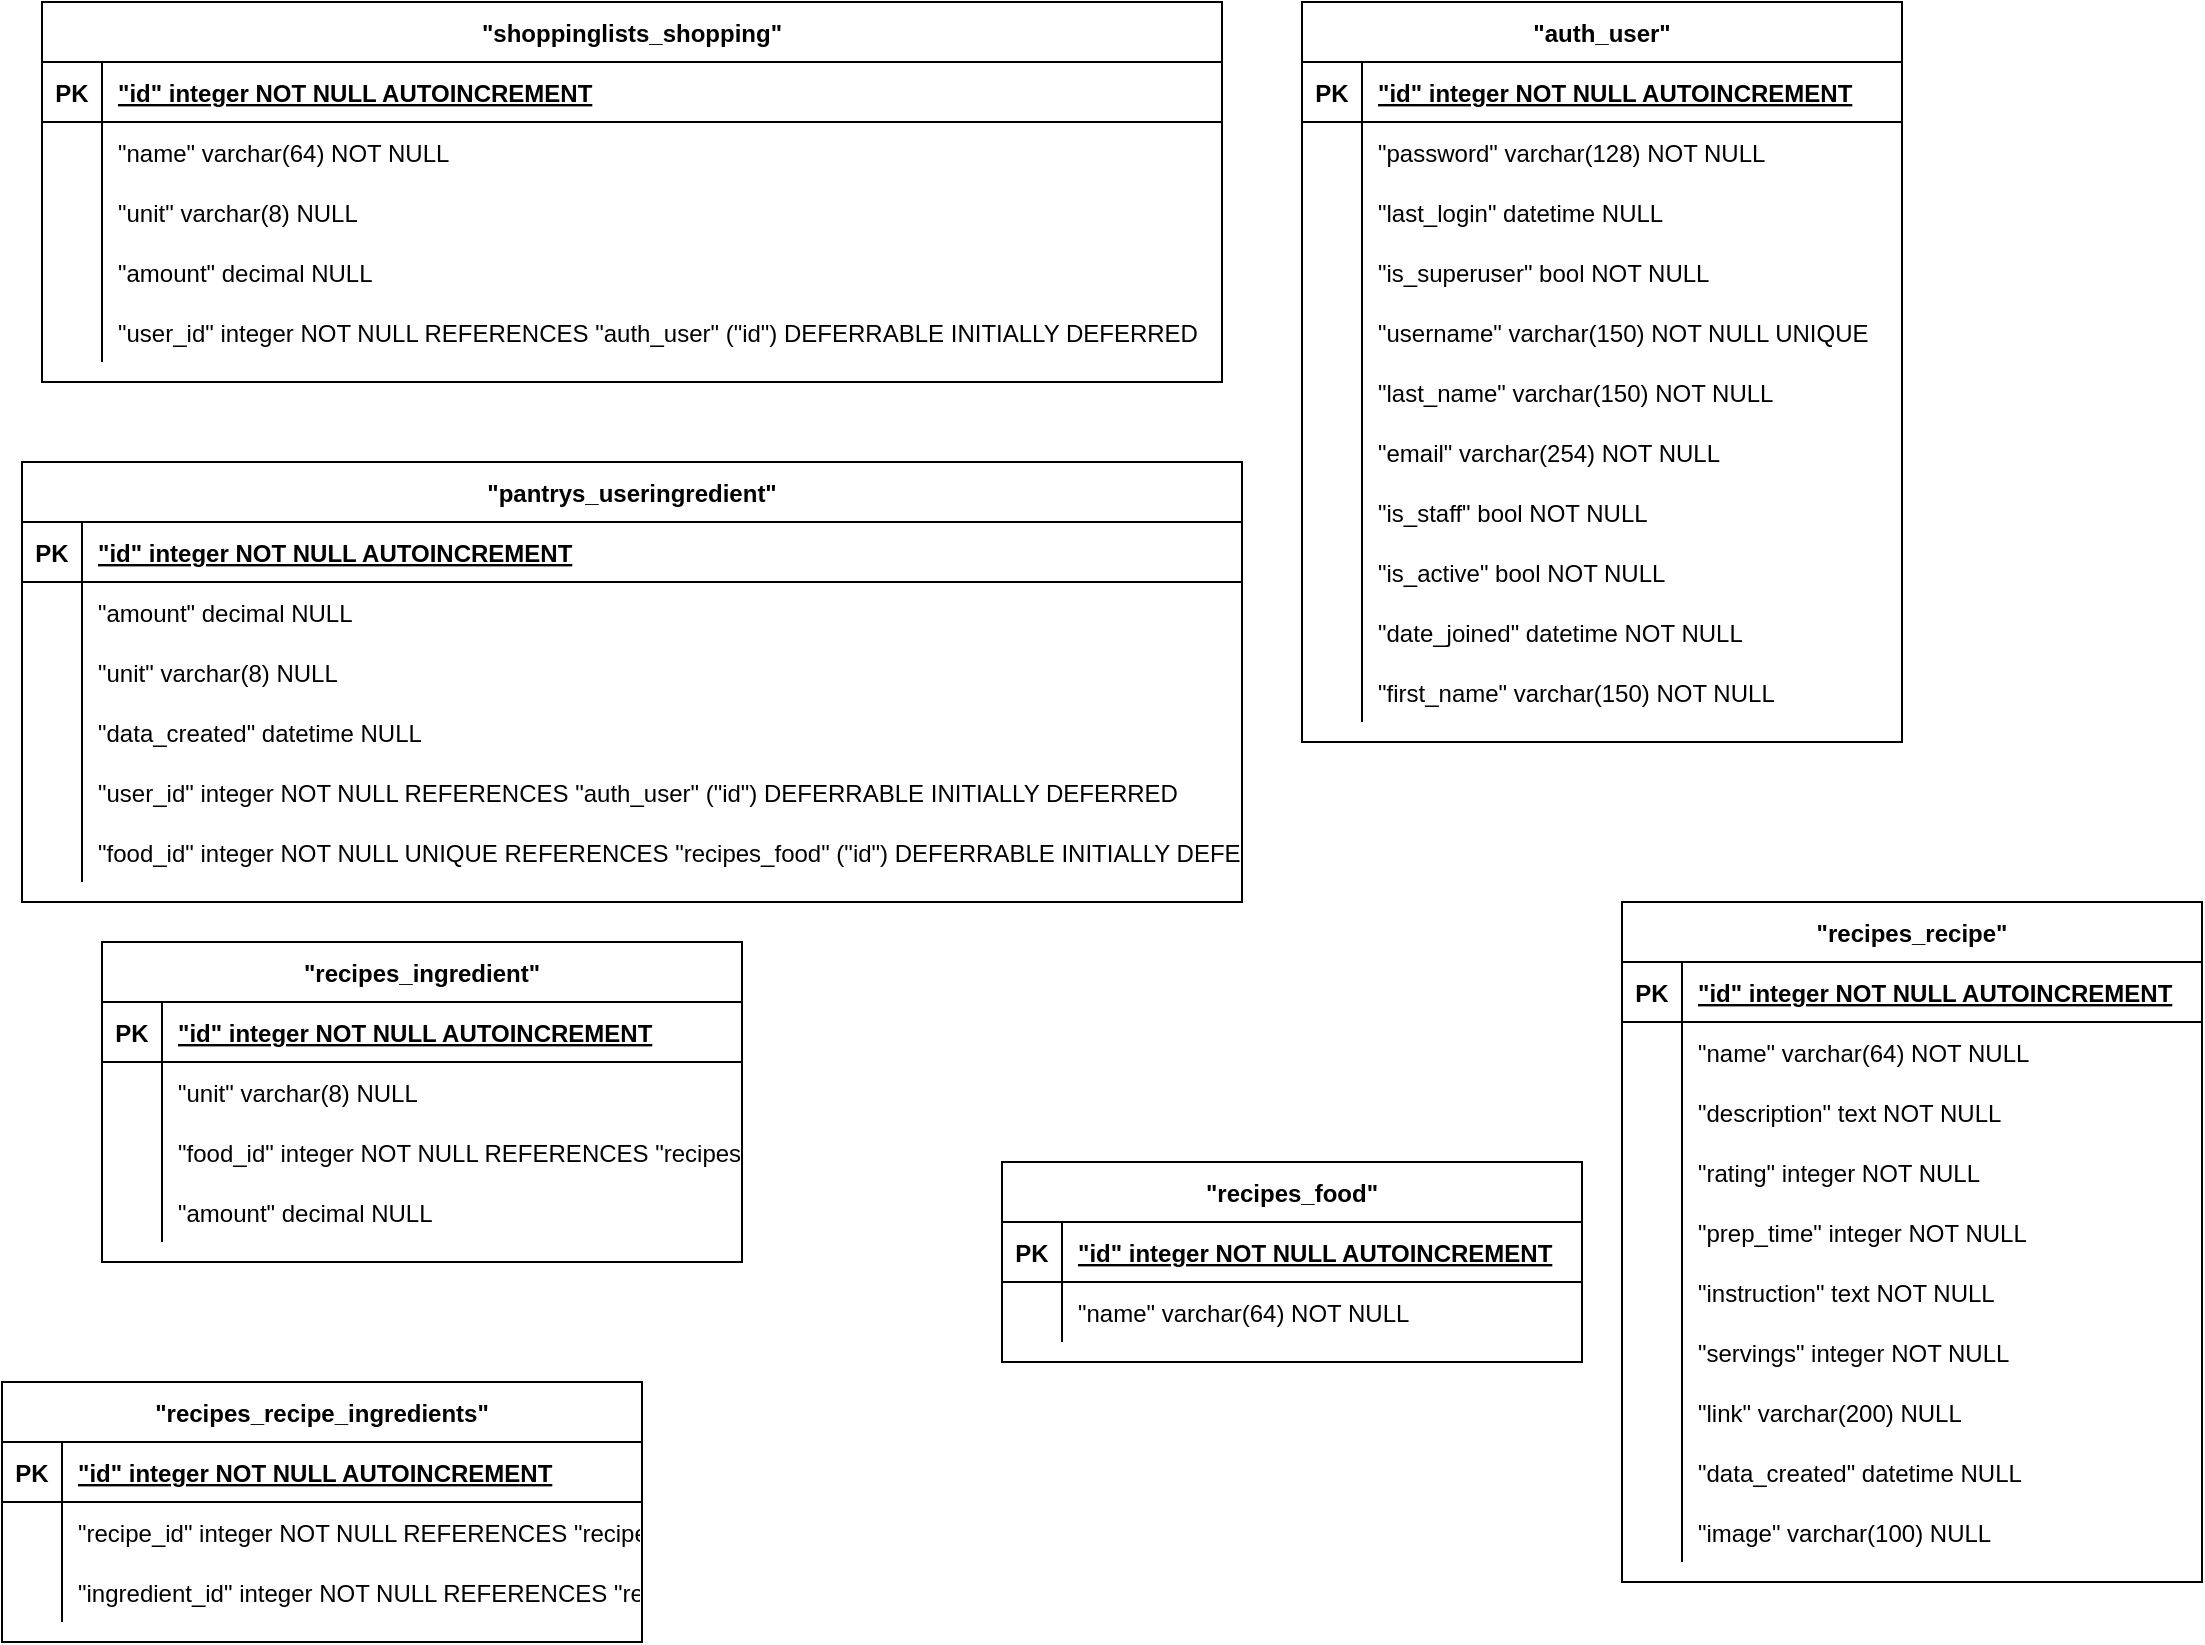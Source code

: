 <mxfile version="14.6.13" type="device"><diagram id="CXqIsg4VivbFLEpMTiRZ" name="Page-1"><mxGraphModel dx="2200" dy="816" grid="1" gridSize="10" guides="1" tooltips="1" connect="1" arrows="1" fold="1" page="1" pageScale="1" pageWidth="850" pageHeight="1100" math="0" shadow="0"><root><mxCell id="0"/><mxCell id="1" parent="0"/><mxCell id="-1Zex4B7xS6jyGCYoftx-2" value="&quot;shoppinglists_shopping&quot;" style="shape=table;startSize=30;container=1;collapsible=1;childLayout=tableLayout;fixedRows=1;rowLines=0;fontStyle=1;align=center;resizeLast=1;" vertex="1" parent="1"><mxGeometry x="-190" width="590" height="190" as="geometry"/></mxCell><mxCell id="-1Zex4B7xS6jyGCYoftx-3" value="" style="shape=partialRectangle;collapsible=0;dropTarget=0;pointerEvents=0;fillColor=none;points=[[0,0.5],[1,0.5]];portConstraint=eastwest;top=0;left=0;right=0;bottom=1;" vertex="1" parent="-1Zex4B7xS6jyGCYoftx-2"><mxGeometry y="30" width="590" height="30" as="geometry"/></mxCell><mxCell id="-1Zex4B7xS6jyGCYoftx-4" value="PK" style="shape=partialRectangle;overflow=hidden;connectable=0;fillColor=none;top=0;left=0;bottom=0;right=0;fontStyle=1;" vertex="1" parent="-1Zex4B7xS6jyGCYoftx-3"><mxGeometry width="30" height="30" as="geometry"/></mxCell><mxCell id="-1Zex4B7xS6jyGCYoftx-5" value="&quot;id&quot; integer NOT NULL  AUTOINCREMENT" style="shape=partialRectangle;overflow=hidden;connectable=0;fillColor=none;top=0;left=0;bottom=0;right=0;align=left;spacingLeft=6;fontStyle=5;" vertex="1" parent="-1Zex4B7xS6jyGCYoftx-3"><mxGeometry x="30" width="560" height="30" as="geometry"/></mxCell><mxCell id="-1Zex4B7xS6jyGCYoftx-6" value="" style="shape=partialRectangle;collapsible=0;dropTarget=0;pointerEvents=0;fillColor=none;points=[[0,0.5],[1,0.5]];portConstraint=eastwest;top=0;left=0;right=0;bottom=0;" vertex="1" parent="-1Zex4B7xS6jyGCYoftx-2"><mxGeometry y="60" width="590" height="30" as="geometry"/></mxCell><mxCell id="-1Zex4B7xS6jyGCYoftx-7" value="" style="shape=partialRectangle;overflow=hidden;connectable=0;fillColor=none;top=0;left=0;bottom=0;right=0;" vertex="1" parent="-1Zex4B7xS6jyGCYoftx-6"><mxGeometry width="30" height="30" as="geometry"/></mxCell><mxCell id="-1Zex4B7xS6jyGCYoftx-8" value="&quot;name&quot; varchar(64) NOT NULL" style="shape=partialRectangle;overflow=hidden;connectable=0;fillColor=none;top=0;left=0;bottom=0;right=0;align=left;spacingLeft=6;" vertex="1" parent="-1Zex4B7xS6jyGCYoftx-6"><mxGeometry x="30" width="560" height="30" as="geometry"/></mxCell><mxCell id="-1Zex4B7xS6jyGCYoftx-9" value="" style="shape=partialRectangle;collapsible=0;dropTarget=0;pointerEvents=0;fillColor=none;points=[[0,0.5],[1,0.5]];portConstraint=eastwest;top=0;left=0;right=0;bottom=0;" vertex="1" parent="-1Zex4B7xS6jyGCYoftx-2"><mxGeometry y="90" width="590" height="30" as="geometry"/></mxCell><mxCell id="-1Zex4B7xS6jyGCYoftx-10" value="" style="shape=partialRectangle;overflow=hidden;connectable=0;fillColor=none;top=0;left=0;bottom=0;right=0;" vertex="1" parent="-1Zex4B7xS6jyGCYoftx-9"><mxGeometry width="30" height="30" as="geometry"/></mxCell><mxCell id="-1Zex4B7xS6jyGCYoftx-11" value="&quot;unit&quot; varchar(8) NULL" style="shape=partialRectangle;overflow=hidden;connectable=0;fillColor=none;top=0;left=0;bottom=0;right=0;align=left;spacingLeft=6;" vertex="1" parent="-1Zex4B7xS6jyGCYoftx-9"><mxGeometry x="30" width="560" height="30" as="geometry"/></mxCell><mxCell id="-1Zex4B7xS6jyGCYoftx-12" value="" style="shape=partialRectangle;collapsible=0;dropTarget=0;pointerEvents=0;fillColor=none;points=[[0,0.5],[1,0.5]];portConstraint=eastwest;top=0;left=0;right=0;bottom=0;" vertex="1" parent="-1Zex4B7xS6jyGCYoftx-2"><mxGeometry y="120" width="590" height="30" as="geometry"/></mxCell><mxCell id="-1Zex4B7xS6jyGCYoftx-13" value="" style="shape=partialRectangle;overflow=hidden;connectable=0;fillColor=none;top=0;left=0;bottom=0;right=0;" vertex="1" parent="-1Zex4B7xS6jyGCYoftx-12"><mxGeometry width="30" height="30" as="geometry"/></mxCell><mxCell id="-1Zex4B7xS6jyGCYoftx-14" value="&quot;amount&quot; decimal NULL" style="shape=partialRectangle;overflow=hidden;connectable=0;fillColor=none;top=0;left=0;bottom=0;right=0;align=left;spacingLeft=6;" vertex="1" parent="-1Zex4B7xS6jyGCYoftx-12"><mxGeometry x="30" width="560" height="30" as="geometry"/></mxCell><mxCell id="-1Zex4B7xS6jyGCYoftx-15" value="" style="shape=partialRectangle;collapsible=0;dropTarget=0;pointerEvents=0;fillColor=none;points=[[0,0.5],[1,0.5]];portConstraint=eastwest;top=0;left=0;right=0;bottom=0;" vertex="1" parent="-1Zex4B7xS6jyGCYoftx-2"><mxGeometry y="150" width="590" height="30" as="geometry"/></mxCell><mxCell id="-1Zex4B7xS6jyGCYoftx-16" value="" style="shape=partialRectangle;overflow=hidden;connectable=0;fillColor=none;top=0;left=0;bottom=0;right=0;" vertex="1" parent="-1Zex4B7xS6jyGCYoftx-15"><mxGeometry width="30" height="30" as="geometry"/></mxCell><mxCell id="-1Zex4B7xS6jyGCYoftx-17" value="&quot;user_id&quot; integer NOT NULL REFERENCES &quot;auth_user&quot; (&quot;id&quot;) DEFERRABLE INITIALLY DEFERRED" style="shape=partialRectangle;overflow=hidden;connectable=0;fillColor=none;top=0;left=0;bottom=0;right=0;align=left;spacingLeft=6;" vertex="1" parent="-1Zex4B7xS6jyGCYoftx-15"><mxGeometry x="30" width="560" height="30" as="geometry"/></mxCell><mxCell id="-1Zex4B7xS6jyGCYoftx-18" value="&quot;auth_user&quot;" style="shape=table;startSize=30;container=1;collapsible=1;childLayout=tableLayout;fixedRows=1;rowLines=0;fontStyle=1;align=center;resizeLast=1;" vertex="1" parent="1"><mxGeometry x="440" width="300" height="370" as="geometry"/></mxCell><mxCell id="-1Zex4B7xS6jyGCYoftx-19" value="" style="shape=partialRectangle;collapsible=0;dropTarget=0;pointerEvents=0;fillColor=none;points=[[0,0.5],[1,0.5]];portConstraint=eastwest;top=0;left=0;right=0;bottom=1;" vertex="1" parent="-1Zex4B7xS6jyGCYoftx-18"><mxGeometry y="30" width="300" height="30" as="geometry"/></mxCell><mxCell id="-1Zex4B7xS6jyGCYoftx-20" value="PK" style="shape=partialRectangle;overflow=hidden;connectable=0;fillColor=none;top=0;left=0;bottom=0;right=0;fontStyle=1;" vertex="1" parent="-1Zex4B7xS6jyGCYoftx-19"><mxGeometry width="30" height="30" as="geometry"/></mxCell><mxCell id="-1Zex4B7xS6jyGCYoftx-21" value="&quot;id&quot; integer NOT NULL  AUTOINCREMENT" style="shape=partialRectangle;overflow=hidden;connectable=0;fillColor=none;top=0;left=0;bottom=0;right=0;align=left;spacingLeft=6;fontStyle=5;" vertex="1" parent="-1Zex4B7xS6jyGCYoftx-19"><mxGeometry x="30" width="270" height="30" as="geometry"/></mxCell><mxCell id="-1Zex4B7xS6jyGCYoftx-22" value="" style="shape=partialRectangle;collapsible=0;dropTarget=0;pointerEvents=0;fillColor=none;points=[[0,0.5],[1,0.5]];portConstraint=eastwest;top=0;left=0;right=0;bottom=0;" vertex="1" parent="-1Zex4B7xS6jyGCYoftx-18"><mxGeometry y="60" width="300" height="30" as="geometry"/></mxCell><mxCell id="-1Zex4B7xS6jyGCYoftx-23" value="" style="shape=partialRectangle;overflow=hidden;connectable=0;fillColor=none;top=0;left=0;bottom=0;right=0;" vertex="1" parent="-1Zex4B7xS6jyGCYoftx-22"><mxGeometry width="30" height="30" as="geometry"/></mxCell><mxCell id="-1Zex4B7xS6jyGCYoftx-24" value="&quot;password&quot; varchar(128) NOT NULL" style="shape=partialRectangle;overflow=hidden;connectable=0;fillColor=none;top=0;left=0;bottom=0;right=0;align=left;spacingLeft=6;" vertex="1" parent="-1Zex4B7xS6jyGCYoftx-22"><mxGeometry x="30" width="270" height="30" as="geometry"/></mxCell><mxCell id="-1Zex4B7xS6jyGCYoftx-25" value="" style="shape=partialRectangle;collapsible=0;dropTarget=0;pointerEvents=0;fillColor=none;points=[[0,0.5],[1,0.5]];portConstraint=eastwest;top=0;left=0;right=0;bottom=0;" vertex="1" parent="-1Zex4B7xS6jyGCYoftx-18"><mxGeometry y="90" width="300" height="30" as="geometry"/></mxCell><mxCell id="-1Zex4B7xS6jyGCYoftx-26" value="" style="shape=partialRectangle;overflow=hidden;connectable=0;fillColor=none;top=0;left=0;bottom=0;right=0;" vertex="1" parent="-1Zex4B7xS6jyGCYoftx-25"><mxGeometry width="30" height="30" as="geometry"/></mxCell><mxCell id="-1Zex4B7xS6jyGCYoftx-27" value="&quot;last_login&quot; datetime NULL" style="shape=partialRectangle;overflow=hidden;connectable=0;fillColor=none;top=0;left=0;bottom=0;right=0;align=left;spacingLeft=6;" vertex="1" parent="-1Zex4B7xS6jyGCYoftx-25"><mxGeometry x="30" width="270" height="30" as="geometry"/></mxCell><mxCell id="-1Zex4B7xS6jyGCYoftx-28" value="" style="shape=partialRectangle;collapsible=0;dropTarget=0;pointerEvents=0;fillColor=none;points=[[0,0.5],[1,0.5]];portConstraint=eastwest;top=0;left=0;right=0;bottom=0;" vertex="1" parent="-1Zex4B7xS6jyGCYoftx-18"><mxGeometry y="120" width="300" height="30" as="geometry"/></mxCell><mxCell id="-1Zex4B7xS6jyGCYoftx-29" value="" style="shape=partialRectangle;overflow=hidden;connectable=0;fillColor=none;top=0;left=0;bottom=0;right=0;" vertex="1" parent="-1Zex4B7xS6jyGCYoftx-28"><mxGeometry width="30" height="30" as="geometry"/></mxCell><mxCell id="-1Zex4B7xS6jyGCYoftx-30" value="&quot;is_superuser&quot; bool NOT NULL" style="shape=partialRectangle;overflow=hidden;connectable=0;fillColor=none;top=0;left=0;bottom=0;right=0;align=left;spacingLeft=6;" vertex="1" parent="-1Zex4B7xS6jyGCYoftx-28"><mxGeometry x="30" width="270" height="30" as="geometry"/></mxCell><mxCell id="-1Zex4B7xS6jyGCYoftx-31" value="" style="shape=partialRectangle;collapsible=0;dropTarget=0;pointerEvents=0;fillColor=none;points=[[0,0.5],[1,0.5]];portConstraint=eastwest;top=0;left=0;right=0;bottom=0;" vertex="1" parent="-1Zex4B7xS6jyGCYoftx-18"><mxGeometry y="150" width="300" height="30" as="geometry"/></mxCell><mxCell id="-1Zex4B7xS6jyGCYoftx-32" value="" style="shape=partialRectangle;overflow=hidden;connectable=0;fillColor=none;top=0;left=0;bottom=0;right=0;" vertex="1" parent="-1Zex4B7xS6jyGCYoftx-31"><mxGeometry width="30" height="30" as="geometry"/></mxCell><mxCell id="-1Zex4B7xS6jyGCYoftx-33" value="&quot;username&quot; varchar(150) NOT NULL UNIQUE" style="shape=partialRectangle;overflow=hidden;connectable=0;fillColor=none;top=0;left=0;bottom=0;right=0;align=left;spacingLeft=6;" vertex="1" parent="-1Zex4B7xS6jyGCYoftx-31"><mxGeometry x="30" width="270" height="30" as="geometry"/></mxCell><mxCell id="-1Zex4B7xS6jyGCYoftx-34" value="" style="shape=partialRectangle;collapsible=0;dropTarget=0;pointerEvents=0;fillColor=none;points=[[0,0.5],[1,0.5]];portConstraint=eastwest;top=0;left=0;right=0;bottom=0;" vertex="1" parent="-1Zex4B7xS6jyGCYoftx-18"><mxGeometry y="180" width="300" height="30" as="geometry"/></mxCell><mxCell id="-1Zex4B7xS6jyGCYoftx-35" value="" style="shape=partialRectangle;overflow=hidden;connectable=0;fillColor=none;top=0;left=0;bottom=0;right=0;" vertex="1" parent="-1Zex4B7xS6jyGCYoftx-34"><mxGeometry width="30" height="30" as="geometry"/></mxCell><mxCell id="-1Zex4B7xS6jyGCYoftx-36" value="&quot;last_name&quot; varchar(150) NOT NULL" style="shape=partialRectangle;overflow=hidden;connectable=0;fillColor=none;top=0;left=0;bottom=0;right=0;align=left;spacingLeft=6;" vertex="1" parent="-1Zex4B7xS6jyGCYoftx-34"><mxGeometry x="30" width="270" height="30" as="geometry"/></mxCell><mxCell id="-1Zex4B7xS6jyGCYoftx-37" value="" style="shape=partialRectangle;collapsible=0;dropTarget=0;pointerEvents=0;fillColor=none;points=[[0,0.5],[1,0.5]];portConstraint=eastwest;top=0;left=0;right=0;bottom=0;" vertex="1" parent="-1Zex4B7xS6jyGCYoftx-18"><mxGeometry y="210" width="300" height="30" as="geometry"/></mxCell><mxCell id="-1Zex4B7xS6jyGCYoftx-38" value="" style="shape=partialRectangle;overflow=hidden;connectable=0;fillColor=none;top=0;left=0;bottom=0;right=0;" vertex="1" parent="-1Zex4B7xS6jyGCYoftx-37"><mxGeometry width="30" height="30" as="geometry"/></mxCell><mxCell id="-1Zex4B7xS6jyGCYoftx-39" value="&quot;email&quot; varchar(254) NOT NULL" style="shape=partialRectangle;overflow=hidden;connectable=0;fillColor=none;top=0;left=0;bottom=0;right=0;align=left;spacingLeft=6;" vertex="1" parent="-1Zex4B7xS6jyGCYoftx-37"><mxGeometry x="30" width="270" height="30" as="geometry"/></mxCell><mxCell id="-1Zex4B7xS6jyGCYoftx-40" value="" style="shape=partialRectangle;collapsible=0;dropTarget=0;pointerEvents=0;fillColor=none;points=[[0,0.5],[1,0.5]];portConstraint=eastwest;top=0;left=0;right=0;bottom=0;" vertex="1" parent="-1Zex4B7xS6jyGCYoftx-18"><mxGeometry y="240" width="300" height="30" as="geometry"/></mxCell><mxCell id="-1Zex4B7xS6jyGCYoftx-41" value="" style="shape=partialRectangle;overflow=hidden;connectable=0;fillColor=none;top=0;left=0;bottom=0;right=0;" vertex="1" parent="-1Zex4B7xS6jyGCYoftx-40"><mxGeometry width="30" height="30" as="geometry"/></mxCell><mxCell id="-1Zex4B7xS6jyGCYoftx-42" value="&quot;is_staff&quot; bool NOT NULL" style="shape=partialRectangle;overflow=hidden;connectable=0;fillColor=none;top=0;left=0;bottom=0;right=0;align=left;spacingLeft=6;" vertex="1" parent="-1Zex4B7xS6jyGCYoftx-40"><mxGeometry x="30" width="270" height="30" as="geometry"/></mxCell><mxCell id="-1Zex4B7xS6jyGCYoftx-43" value="" style="shape=partialRectangle;collapsible=0;dropTarget=0;pointerEvents=0;fillColor=none;points=[[0,0.5],[1,0.5]];portConstraint=eastwest;top=0;left=0;right=0;bottom=0;" vertex="1" parent="-1Zex4B7xS6jyGCYoftx-18"><mxGeometry y="270" width="300" height="30" as="geometry"/></mxCell><mxCell id="-1Zex4B7xS6jyGCYoftx-44" value="" style="shape=partialRectangle;overflow=hidden;connectable=0;fillColor=none;top=0;left=0;bottom=0;right=0;" vertex="1" parent="-1Zex4B7xS6jyGCYoftx-43"><mxGeometry width="30" height="30" as="geometry"/></mxCell><mxCell id="-1Zex4B7xS6jyGCYoftx-45" value="&quot;is_active&quot; bool NOT NULL" style="shape=partialRectangle;overflow=hidden;connectable=0;fillColor=none;top=0;left=0;bottom=0;right=0;align=left;spacingLeft=6;" vertex="1" parent="-1Zex4B7xS6jyGCYoftx-43"><mxGeometry x="30" width="270" height="30" as="geometry"/></mxCell><mxCell id="-1Zex4B7xS6jyGCYoftx-46" value="" style="shape=partialRectangle;collapsible=0;dropTarget=0;pointerEvents=0;fillColor=none;points=[[0,0.5],[1,0.5]];portConstraint=eastwest;top=0;left=0;right=0;bottom=0;" vertex="1" parent="-1Zex4B7xS6jyGCYoftx-18"><mxGeometry y="300" width="300" height="30" as="geometry"/></mxCell><mxCell id="-1Zex4B7xS6jyGCYoftx-47" value="" style="shape=partialRectangle;overflow=hidden;connectable=0;fillColor=none;top=0;left=0;bottom=0;right=0;" vertex="1" parent="-1Zex4B7xS6jyGCYoftx-46"><mxGeometry width="30" height="30" as="geometry"/></mxCell><mxCell id="-1Zex4B7xS6jyGCYoftx-48" value="&quot;date_joined&quot; datetime NOT NULL" style="shape=partialRectangle;overflow=hidden;connectable=0;fillColor=none;top=0;left=0;bottom=0;right=0;align=left;spacingLeft=6;" vertex="1" parent="-1Zex4B7xS6jyGCYoftx-46"><mxGeometry x="30" width="270" height="30" as="geometry"/></mxCell><mxCell id="-1Zex4B7xS6jyGCYoftx-49" value="" style="shape=partialRectangle;collapsible=0;dropTarget=0;pointerEvents=0;fillColor=none;points=[[0,0.5],[1,0.5]];portConstraint=eastwest;top=0;left=0;right=0;bottom=0;" vertex="1" parent="-1Zex4B7xS6jyGCYoftx-18"><mxGeometry y="330" width="300" height="30" as="geometry"/></mxCell><mxCell id="-1Zex4B7xS6jyGCYoftx-50" value="" style="shape=partialRectangle;overflow=hidden;connectable=0;fillColor=none;top=0;left=0;bottom=0;right=0;" vertex="1" parent="-1Zex4B7xS6jyGCYoftx-49"><mxGeometry width="30" height="30" as="geometry"/></mxCell><mxCell id="-1Zex4B7xS6jyGCYoftx-51" value="&quot;first_name&quot; varchar(150) NOT NULL" style="shape=partialRectangle;overflow=hidden;connectable=0;fillColor=none;top=0;left=0;bottom=0;right=0;align=left;spacingLeft=6;" vertex="1" parent="-1Zex4B7xS6jyGCYoftx-49"><mxGeometry x="30" width="270" height="30" as="geometry"/></mxCell><mxCell id="-1Zex4B7xS6jyGCYoftx-52" value="&quot;pantrys_useringredient&quot;" style="shape=table;startSize=30;container=1;collapsible=1;childLayout=tableLayout;fixedRows=1;rowLines=0;fontStyle=1;align=center;resizeLast=1;" vertex="1" parent="1"><mxGeometry x="-200" y="230" width="610" height="220" as="geometry"/></mxCell><mxCell id="-1Zex4B7xS6jyGCYoftx-53" value="" style="shape=partialRectangle;collapsible=0;dropTarget=0;pointerEvents=0;fillColor=none;points=[[0,0.5],[1,0.5]];portConstraint=eastwest;top=0;left=0;right=0;bottom=1;" vertex="1" parent="-1Zex4B7xS6jyGCYoftx-52"><mxGeometry y="30" width="610" height="30" as="geometry"/></mxCell><mxCell id="-1Zex4B7xS6jyGCYoftx-54" value="PK" style="shape=partialRectangle;overflow=hidden;connectable=0;fillColor=none;top=0;left=0;bottom=0;right=0;fontStyle=1;" vertex="1" parent="-1Zex4B7xS6jyGCYoftx-53"><mxGeometry width="30" height="30" as="geometry"/></mxCell><mxCell id="-1Zex4B7xS6jyGCYoftx-55" value="&quot;id&quot; integer NOT NULL  AUTOINCREMENT" style="shape=partialRectangle;overflow=hidden;connectable=0;fillColor=none;top=0;left=0;bottom=0;right=0;align=left;spacingLeft=6;fontStyle=5;" vertex="1" parent="-1Zex4B7xS6jyGCYoftx-53"><mxGeometry x="30" width="580" height="30" as="geometry"/></mxCell><mxCell id="-1Zex4B7xS6jyGCYoftx-56" value="" style="shape=partialRectangle;collapsible=0;dropTarget=0;pointerEvents=0;fillColor=none;points=[[0,0.5],[1,0.5]];portConstraint=eastwest;top=0;left=0;right=0;bottom=0;" vertex="1" parent="-1Zex4B7xS6jyGCYoftx-52"><mxGeometry y="60" width="610" height="30" as="geometry"/></mxCell><mxCell id="-1Zex4B7xS6jyGCYoftx-57" value="" style="shape=partialRectangle;overflow=hidden;connectable=0;fillColor=none;top=0;left=0;bottom=0;right=0;" vertex="1" parent="-1Zex4B7xS6jyGCYoftx-56"><mxGeometry width="30" height="30" as="geometry"/></mxCell><mxCell id="-1Zex4B7xS6jyGCYoftx-58" value="&quot;amount&quot; decimal NULL" style="shape=partialRectangle;overflow=hidden;connectable=0;fillColor=none;top=0;left=0;bottom=0;right=0;align=left;spacingLeft=6;" vertex="1" parent="-1Zex4B7xS6jyGCYoftx-56"><mxGeometry x="30" width="580" height="30" as="geometry"/></mxCell><mxCell id="-1Zex4B7xS6jyGCYoftx-59" value="" style="shape=partialRectangle;collapsible=0;dropTarget=0;pointerEvents=0;fillColor=none;points=[[0,0.5],[1,0.5]];portConstraint=eastwest;top=0;left=0;right=0;bottom=0;" vertex="1" parent="-1Zex4B7xS6jyGCYoftx-52"><mxGeometry y="90" width="610" height="30" as="geometry"/></mxCell><mxCell id="-1Zex4B7xS6jyGCYoftx-60" value="" style="shape=partialRectangle;overflow=hidden;connectable=0;fillColor=none;top=0;left=0;bottom=0;right=0;" vertex="1" parent="-1Zex4B7xS6jyGCYoftx-59"><mxGeometry width="30" height="30" as="geometry"/></mxCell><mxCell id="-1Zex4B7xS6jyGCYoftx-61" value="&quot;unit&quot; varchar(8) NULL" style="shape=partialRectangle;overflow=hidden;connectable=0;fillColor=none;top=0;left=0;bottom=0;right=0;align=left;spacingLeft=6;" vertex="1" parent="-1Zex4B7xS6jyGCYoftx-59"><mxGeometry x="30" width="580" height="30" as="geometry"/></mxCell><mxCell id="-1Zex4B7xS6jyGCYoftx-62" value="" style="shape=partialRectangle;collapsible=0;dropTarget=0;pointerEvents=0;fillColor=none;points=[[0,0.5],[1,0.5]];portConstraint=eastwest;top=0;left=0;right=0;bottom=0;" vertex="1" parent="-1Zex4B7xS6jyGCYoftx-52"><mxGeometry y="120" width="610" height="30" as="geometry"/></mxCell><mxCell id="-1Zex4B7xS6jyGCYoftx-63" value="" style="shape=partialRectangle;overflow=hidden;connectable=0;fillColor=none;top=0;left=0;bottom=0;right=0;" vertex="1" parent="-1Zex4B7xS6jyGCYoftx-62"><mxGeometry width="30" height="30" as="geometry"/></mxCell><mxCell id="-1Zex4B7xS6jyGCYoftx-64" value="&quot;data_created&quot; datetime NULL" style="shape=partialRectangle;overflow=hidden;connectable=0;fillColor=none;top=0;left=0;bottom=0;right=0;align=left;spacingLeft=6;" vertex="1" parent="-1Zex4B7xS6jyGCYoftx-62"><mxGeometry x="30" width="580" height="30" as="geometry"/></mxCell><mxCell id="-1Zex4B7xS6jyGCYoftx-65" value="" style="shape=partialRectangle;collapsible=0;dropTarget=0;pointerEvents=0;fillColor=none;points=[[0,0.5],[1,0.5]];portConstraint=eastwest;top=0;left=0;right=0;bottom=0;" vertex="1" parent="-1Zex4B7xS6jyGCYoftx-52"><mxGeometry y="150" width="610" height="30" as="geometry"/></mxCell><mxCell id="-1Zex4B7xS6jyGCYoftx-66" value="" style="shape=partialRectangle;overflow=hidden;connectable=0;fillColor=none;top=0;left=0;bottom=0;right=0;" vertex="1" parent="-1Zex4B7xS6jyGCYoftx-65"><mxGeometry width="30" height="30" as="geometry"/></mxCell><mxCell id="-1Zex4B7xS6jyGCYoftx-67" value="&quot;user_id&quot; integer NOT NULL REFERENCES &quot;auth_user&quot; (&quot;id&quot;) DEFERRABLE INITIALLY DEFERRED" style="shape=partialRectangle;overflow=hidden;connectable=0;fillColor=none;top=0;left=0;bottom=0;right=0;align=left;spacingLeft=6;" vertex="1" parent="-1Zex4B7xS6jyGCYoftx-65"><mxGeometry x="30" width="580" height="30" as="geometry"/></mxCell><mxCell id="-1Zex4B7xS6jyGCYoftx-68" value="" style="shape=partialRectangle;collapsible=0;dropTarget=0;pointerEvents=0;fillColor=none;points=[[0,0.5],[1,0.5]];portConstraint=eastwest;top=0;left=0;right=0;bottom=0;" vertex="1" parent="-1Zex4B7xS6jyGCYoftx-52"><mxGeometry y="180" width="610" height="30" as="geometry"/></mxCell><mxCell id="-1Zex4B7xS6jyGCYoftx-69" value="" style="shape=partialRectangle;overflow=hidden;connectable=0;fillColor=none;top=0;left=0;bottom=0;right=0;" vertex="1" parent="-1Zex4B7xS6jyGCYoftx-68"><mxGeometry width="30" height="30" as="geometry"/></mxCell><mxCell id="-1Zex4B7xS6jyGCYoftx-70" value="&quot;food_id&quot; integer NOT NULL UNIQUE REFERENCES &quot;recipes_food&quot; (&quot;id&quot;) DEFERRABLE INITIALLY DEFERRED" style="shape=partialRectangle;overflow=hidden;connectable=0;fillColor=none;top=0;left=0;bottom=0;right=0;align=left;spacingLeft=6;" vertex="1" parent="-1Zex4B7xS6jyGCYoftx-68"><mxGeometry x="30" width="580" height="30" as="geometry"/></mxCell><mxCell id="-1Zex4B7xS6jyGCYoftx-75" value="&quot;recipes_food&quot;" style="shape=table;startSize=30;container=1;collapsible=1;childLayout=tableLayout;fixedRows=1;rowLines=0;fontStyle=1;align=center;resizeLast=1;" vertex="1" parent="1"><mxGeometry x="290" y="580" width="290" height="100" as="geometry"/></mxCell><mxCell id="-1Zex4B7xS6jyGCYoftx-76" value="" style="shape=partialRectangle;collapsible=0;dropTarget=0;pointerEvents=0;fillColor=none;points=[[0,0.5],[1,0.5]];portConstraint=eastwest;top=0;left=0;right=0;bottom=1;" vertex="1" parent="-1Zex4B7xS6jyGCYoftx-75"><mxGeometry y="30" width="290" height="30" as="geometry"/></mxCell><mxCell id="-1Zex4B7xS6jyGCYoftx-77" value="PK" style="shape=partialRectangle;overflow=hidden;connectable=0;fillColor=none;top=0;left=0;bottom=0;right=0;fontStyle=1;" vertex="1" parent="-1Zex4B7xS6jyGCYoftx-76"><mxGeometry width="30" height="30" as="geometry"/></mxCell><mxCell id="-1Zex4B7xS6jyGCYoftx-78" value="&quot;id&quot; integer NOT NULL  AUTOINCREMENT" style="shape=partialRectangle;overflow=hidden;connectable=0;fillColor=none;top=0;left=0;bottom=0;right=0;align=left;spacingLeft=6;fontStyle=5;" vertex="1" parent="-1Zex4B7xS6jyGCYoftx-76"><mxGeometry x="30" width="260" height="30" as="geometry"/></mxCell><mxCell id="-1Zex4B7xS6jyGCYoftx-79" value="" style="shape=partialRectangle;collapsible=0;dropTarget=0;pointerEvents=0;fillColor=none;points=[[0,0.5],[1,0.5]];portConstraint=eastwest;top=0;left=0;right=0;bottom=0;" vertex="1" parent="-1Zex4B7xS6jyGCYoftx-75"><mxGeometry y="60" width="290" height="30" as="geometry"/></mxCell><mxCell id="-1Zex4B7xS6jyGCYoftx-80" value="" style="shape=partialRectangle;overflow=hidden;connectable=0;fillColor=none;top=0;left=0;bottom=0;right=0;" vertex="1" parent="-1Zex4B7xS6jyGCYoftx-79"><mxGeometry width="30" height="30" as="geometry"/></mxCell><mxCell id="-1Zex4B7xS6jyGCYoftx-81" value="&quot;name&quot; varchar(64) NOT NULL" style="shape=partialRectangle;overflow=hidden;connectable=0;fillColor=none;top=0;left=0;bottom=0;right=0;align=left;spacingLeft=6;" vertex="1" parent="-1Zex4B7xS6jyGCYoftx-79"><mxGeometry x="30" width="260" height="30" as="geometry"/></mxCell><mxCell id="-1Zex4B7xS6jyGCYoftx-82" value="&quot;recipes_ingredient&quot;" style="shape=table;startSize=30;container=1;collapsible=1;childLayout=tableLayout;fixedRows=1;rowLines=0;fontStyle=1;align=center;resizeLast=1;" vertex="1" parent="1"><mxGeometry x="-160" y="470" width="320" height="160" as="geometry"/></mxCell><mxCell id="-1Zex4B7xS6jyGCYoftx-83" value="" style="shape=partialRectangle;collapsible=0;dropTarget=0;pointerEvents=0;fillColor=none;points=[[0,0.5],[1,0.5]];portConstraint=eastwest;top=0;left=0;right=0;bottom=1;" vertex="1" parent="-1Zex4B7xS6jyGCYoftx-82"><mxGeometry y="30" width="320" height="30" as="geometry"/></mxCell><mxCell id="-1Zex4B7xS6jyGCYoftx-84" value="PK" style="shape=partialRectangle;overflow=hidden;connectable=0;fillColor=none;top=0;left=0;bottom=0;right=0;fontStyle=1;" vertex="1" parent="-1Zex4B7xS6jyGCYoftx-83"><mxGeometry width="30" height="30" as="geometry"/></mxCell><mxCell id="-1Zex4B7xS6jyGCYoftx-85" value="&quot;id&quot; integer NOT NULL  AUTOINCREMENT" style="shape=partialRectangle;overflow=hidden;connectable=0;fillColor=none;top=0;left=0;bottom=0;right=0;align=left;spacingLeft=6;fontStyle=5;" vertex="1" parent="-1Zex4B7xS6jyGCYoftx-83"><mxGeometry x="30" width="290" height="30" as="geometry"/></mxCell><mxCell id="-1Zex4B7xS6jyGCYoftx-86" value="" style="shape=partialRectangle;collapsible=0;dropTarget=0;pointerEvents=0;fillColor=none;points=[[0,0.5],[1,0.5]];portConstraint=eastwest;top=0;left=0;right=0;bottom=0;" vertex="1" parent="-1Zex4B7xS6jyGCYoftx-82"><mxGeometry y="60" width="320" height="30" as="geometry"/></mxCell><mxCell id="-1Zex4B7xS6jyGCYoftx-87" value="" style="shape=partialRectangle;overflow=hidden;connectable=0;fillColor=none;top=0;left=0;bottom=0;right=0;" vertex="1" parent="-1Zex4B7xS6jyGCYoftx-86"><mxGeometry width="30" height="30" as="geometry"/></mxCell><mxCell id="-1Zex4B7xS6jyGCYoftx-88" value="&quot;unit&quot; varchar(8) NULL" style="shape=partialRectangle;overflow=hidden;connectable=0;fillColor=none;top=0;left=0;bottom=0;right=0;align=left;spacingLeft=6;" vertex="1" parent="-1Zex4B7xS6jyGCYoftx-86"><mxGeometry x="30" width="290" height="30" as="geometry"/></mxCell><mxCell id="-1Zex4B7xS6jyGCYoftx-89" value="" style="shape=partialRectangle;collapsible=0;dropTarget=0;pointerEvents=0;fillColor=none;points=[[0,0.5],[1,0.5]];portConstraint=eastwest;top=0;left=0;right=0;bottom=0;" vertex="1" parent="-1Zex4B7xS6jyGCYoftx-82"><mxGeometry y="90" width="320" height="30" as="geometry"/></mxCell><mxCell id="-1Zex4B7xS6jyGCYoftx-90" value="" style="shape=partialRectangle;overflow=hidden;connectable=0;fillColor=none;top=0;left=0;bottom=0;right=0;" vertex="1" parent="-1Zex4B7xS6jyGCYoftx-89"><mxGeometry width="30" height="30" as="geometry"/></mxCell><mxCell id="-1Zex4B7xS6jyGCYoftx-91" value="&quot;food_id&quot; integer NOT NULL REFERENCES &quot;recipes_food&quot; (&quot;id&quot;) DEFERRABLE INITIALLY DEFERRED" style="shape=partialRectangle;overflow=hidden;connectable=0;fillColor=none;top=0;left=0;bottom=0;right=0;align=left;spacingLeft=6;" vertex="1" parent="-1Zex4B7xS6jyGCYoftx-89"><mxGeometry x="30" width="290" height="30" as="geometry"/></mxCell><mxCell id="-1Zex4B7xS6jyGCYoftx-92" value="" style="shape=partialRectangle;collapsible=0;dropTarget=0;pointerEvents=0;fillColor=none;points=[[0,0.5],[1,0.5]];portConstraint=eastwest;top=0;left=0;right=0;bottom=0;" vertex="1" parent="-1Zex4B7xS6jyGCYoftx-82"><mxGeometry y="120" width="320" height="30" as="geometry"/></mxCell><mxCell id="-1Zex4B7xS6jyGCYoftx-93" value="" style="shape=partialRectangle;overflow=hidden;connectable=0;fillColor=none;top=0;left=0;bottom=0;right=0;" vertex="1" parent="-1Zex4B7xS6jyGCYoftx-92"><mxGeometry width="30" height="30" as="geometry"/></mxCell><mxCell id="-1Zex4B7xS6jyGCYoftx-94" value="&quot;amount&quot; decimal NULL" style="shape=partialRectangle;overflow=hidden;connectable=0;fillColor=none;top=0;left=0;bottom=0;right=0;align=left;spacingLeft=6;" vertex="1" parent="-1Zex4B7xS6jyGCYoftx-92"><mxGeometry x="30" width="290" height="30" as="geometry"/></mxCell><mxCell id="-1Zex4B7xS6jyGCYoftx-95" value="&quot;recipes_recipe_ingredients&quot;" style="shape=table;startSize=30;container=1;collapsible=1;childLayout=tableLayout;fixedRows=1;rowLines=0;fontStyle=1;align=center;resizeLast=1;" vertex="1" parent="1"><mxGeometry x="-210" y="690" width="320" height="130" as="geometry"/></mxCell><mxCell id="-1Zex4B7xS6jyGCYoftx-96" value="" style="shape=partialRectangle;collapsible=0;dropTarget=0;pointerEvents=0;fillColor=none;points=[[0,0.5],[1,0.5]];portConstraint=eastwest;top=0;left=0;right=0;bottom=1;" vertex="1" parent="-1Zex4B7xS6jyGCYoftx-95"><mxGeometry y="30" width="320" height="30" as="geometry"/></mxCell><mxCell id="-1Zex4B7xS6jyGCYoftx-97" value="PK" style="shape=partialRectangle;overflow=hidden;connectable=0;fillColor=none;top=0;left=0;bottom=0;right=0;fontStyle=1;" vertex="1" parent="-1Zex4B7xS6jyGCYoftx-96"><mxGeometry width="30" height="30" as="geometry"/></mxCell><mxCell id="-1Zex4B7xS6jyGCYoftx-98" value="&quot;id&quot; integer NOT NULL  AUTOINCREMENT" style="shape=partialRectangle;overflow=hidden;connectable=0;fillColor=none;top=0;left=0;bottom=0;right=0;align=left;spacingLeft=6;fontStyle=5;" vertex="1" parent="-1Zex4B7xS6jyGCYoftx-96"><mxGeometry x="30" width="290" height="30" as="geometry"/></mxCell><mxCell id="-1Zex4B7xS6jyGCYoftx-99" value="" style="shape=partialRectangle;collapsible=0;dropTarget=0;pointerEvents=0;fillColor=none;points=[[0,0.5],[1,0.5]];portConstraint=eastwest;top=0;left=0;right=0;bottom=0;" vertex="1" parent="-1Zex4B7xS6jyGCYoftx-95"><mxGeometry y="60" width="320" height="30" as="geometry"/></mxCell><mxCell id="-1Zex4B7xS6jyGCYoftx-100" value="" style="shape=partialRectangle;overflow=hidden;connectable=0;fillColor=none;top=0;left=0;bottom=0;right=0;" vertex="1" parent="-1Zex4B7xS6jyGCYoftx-99"><mxGeometry width="30" height="30" as="geometry"/></mxCell><mxCell id="-1Zex4B7xS6jyGCYoftx-101" value="&quot;recipe_id&quot; integer NOT NULL REFERENCES &quot;recipes_recipe&quot; (&quot;id&quot;) DEFERRABLE INITIALLY DEFERRED" style="shape=partialRectangle;overflow=hidden;connectable=0;fillColor=none;top=0;left=0;bottom=0;right=0;align=left;spacingLeft=6;" vertex="1" parent="-1Zex4B7xS6jyGCYoftx-99"><mxGeometry x="30" width="290" height="30" as="geometry"/></mxCell><mxCell id="-1Zex4B7xS6jyGCYoftx-102" value="" style="shape=partialRectangle;collapsible=0;dropTarget=0;pointerEvents=0;fillColor=none;points=[[0,0.5],[1,0.5]];portConstraint=eastwest;top=0;left=0;right=0;bottom=0;" vertex="1" parent="-1Zex4B7xS6jyGCYoftx-95"><mxGeometry y="90" width="320" height="30" as="geometry"/></mxCell><mxCell id="-1Zex4B7xS6jyGCYoftx-103" value="" style="shape=partialRectangle;overflow=hidden;connectable=0;fillColor=none;top=0;left=0;bottom=0;right=0;" vertex="1" parent="-1Zex4B7xS6jyGCYoftx-102"><mxGeometry width="30" height="30" as="geometry"/></mxCell><mxCell id="-1Zex4B7xS6jyGCYoftx-104" value="&quot;ingredient_id&quot; integer NOT NULL REFERENCES &quot;recipes_ingredient&quot; (&quot;id&quot;) DEFERRABLE INITIALLY DEFERRED" style="shape=partialRectangle;overflow=hidden;connectable=0;fillColor=none;top=0;left=0;bottom=0;right=0;align=left;spacingLeft=6;" vertex="1" parent="-1Zex4B7xS6jyGCYoftx-102"><mxGeometry x="30" width="290" height="30" as="geometry"/></mxCell><mxCell id="-1Zex4B7xS6jyGCYoftx-105" value="&quot;recipes_recipe&quot;" style="shape=table;startSize=30;container=1;collapsible=1;childLayout=tableLayout;fixedRows=1;rowLines=0;fontStyle=1;align=center;resizeLast=1;" vertex="1" parent="1"><mxGeometry x="600" y="450" width="290" height="340" as="geometry"/></mxCell><mxCell id="-1Zex4B7xS6jyGCYoftx-106" value="" style="shape=partialRectangle;collapsible=0;dropTarget=0;pointerEvents=0;fillColor=none;points=[[0,0.5],[1,0.5]];portConstraint=eastwest;top=0;left=0;right=0;bottom=1;" vertex="1" parent="-1Zex4B7xS6jyGCYoftx-105"><mxGeometry y="30" width="290" height="30" as="geometry"/></mxCell><mxCell id="-1Zex4B7xS6jyGCYoftx-107" value="PK" style="shape=partialRectangle;overflow=hidden;connectable=0;fillColor=none;top=0;left=0;bottom=0;right=0;fontStyle=1;" vertex="1" parent="-1Zex4B7xS6jyGCYoftx-106"><mxGeometry width="30" height="30" as="geometry"/></mxCell><mxCell id="-1Zex4B7xS6jyGCYoftx-108" value="&quot;id&quot; integer NOT NULL  AUTOINCREMENT" style="shape=partialRectangle;overflow=hidden;connectable=0;fillColor=none;top=0;left=0;bottom=0;right=0;align=left;spacingLeft=6;fontStyle=5;" vertex="1" parent="-1Zex4B7xS6jyGCYoftx-106"><mxGeometry x="30" width="260" height="30" as="geometry"/></mxCell><mxCell id="-1Zex4B7xS6jyGCYoftx-109" value="" style="shape=partialRectangle;collapsible=0;dropTarget=0;pointerEvents=0;fillColor=none;points=[[0,0.5],[1,0.5]];portConstraint=eastwest;top=0;left=0;right=0;bottom=0;" vertex="1" parent="-1Zex4B7xS6jyGCYoftx-105"><mxGeometry y="60" width="290" height="30" as="geometry"/></mxCell><mxCell id="-1Zex4B7xS6jyGCYoftx-110" value="" style="shape=partialRectangle;overflow=hidden;connectable=0;fillColor=none;top=0;left=0;bottom=0;right=0;" vertex="1" parent="-1Zex4B7xS6jyGCYoftx-109"><mxGeometry width="30" height="30" as="geometry"/></mxCell><mxCell id="-1Zex4B7xS6jyGCYoftx-111" value="&quot;name&quot; varchar(64) NOT NULL" style="shape=partialRectangle;overflow=hidden;connectable=0;fillColor=none;top=0;left=0;bottom=0;right=0;align=left;spacingLeft=6;" vertex="1" parent="-1Zex4B7xS6jyGCYoftx-109"><mxGeometry x="30" width="260" height="30" as="geometry"/></mxCell><mxCell id="-1Zex4B7xS6jyGCYoftx-112" value="" style="shape=partialRectangle;collapsible=0;dropTarget=0;pointerEvents=0;fillColor=none;points=[[0,0.5],[1,0.5]];portConstraint=eastwest;top=0;left=0;right=0;bottom=0;" vertex="1" parent="-1Zex4B7xS6jyGCYoftx-105"><mxGeometry y="90" width="290" height="30" as="geometry"/></mxCell><mxCell id="-1Zex4B7xS6jyGCYoftx-113" value="" style="shape=partialRectangle;overflow=hidden;connectable=0;fillColor=none;top=0;left=0;bottom=0;right=0;" vertex="1" parent="-1Zex4B7xS6jyGCYoftx-112"><mxGeometry width="30" height="30" as="geometry"/></mxCell><mxCell id="-1Zex4B7xS6jyGCYoftx-114" value="&quot;description&quot; text NOT NULL" style="shape=partialRectangle;overflow=hidden;connectable=0;fillColor=none;top=0;left=0;bottom=0;right=0;align=left;spacingLeft=6;" vertex="1" parent="-1Zex4B7xS6jyGCYoftx-112"><mxGeometry x="30" width="260" height="30" as="geometry"/></mxCell><mxCell id="-1Zex4B7xS6jyGCYoftx-115" value="" style="shape=partialRectangle;collapsible=0;dropTarget=0;pointerEvents=0;fillColor=none;points=[[0,0.5],[1,0.5]];portConstraint=eastwest;top=0;left=0;right=0;bottom=0;" vertex="1" parent="-1Zex4B7xS6jyGCYoftx-105"><mxGeometry y="120" width="290" height="30" as="geometry"/></mxCell><mxCell id="-1Zex4B7xS6jyGCYoftx-116" value="" style="shape=partialRectangle;overflow=hidden;connectable=0;fillColor=none;top=0;left=0;bottom=0;right=0;" vertex="1" parent="-1Zex4B7xS6jyGCYoftx-115"><mxGeometry width="30" height="30" as="geometry"/></mxCell><mxCell id="-1Zex4B7xS6jyGCYoftx-117" value="&quot;rating&quot; integer NOT NULL" style="shape=partialRectangle;overflow=hidden;connectable=0;fillColor=none;top=0;left=0;bottom=0;right=0;align=left;spacingLeft=6;" vertex="1" parent="-1Zex4B7xS6jyGCYoftx-115"><mxGeometry x="30" width="260" height="30" as="geometry"/></mxCell><mxCell id="-1Zex4B7xS6jyGCYoftx-118" value="" style="shape=partialRectangle;collapsible=0;dropTarget=0;pointerEvents=0;fillColor=none;points=[[0,0.5],[1,0.5]];portConstraint=eastwest;top=0;left=0;right=0;bottom=0;" vertex="1" parent="-1Zex4B7xS6jyGCYoftx-105"><mxGeometry y="150" width="290" height="30" as="geometry"/></mxCell><mxCell id="-1Zex4B7xS6jyGCYoftx-119" value="" style="shape=partialRectangle;overflow=hidden;connectable=0;fillColor=none;top=0;left=0;bottom=0;right=0;" vertex="1" parent="-1Zex4B7xS6jyGCYoftx-118"><mxGeometry width="30" height="30" as="geometry"/></mxCell><mxCell id="-1Zex4B7xS6jyGCYoftx-120" value="&quot;prep_time&quot; integer NOT NULL" style="shape=partialRectangle;overflow=hidden;connectable=0;fillColor=none;top=0;left=0;bottom=0;right=0;align=left;spacingLeft=6;" vertex="1" parent="-1Zex4B7xS6jyGCYoftx-118"><mxGeometry x="30" width="260" height="30" as="geometry"/></mxCell><mxCell id="-1Zex4B7xS6jyGCYoftx-121" value="" style="shape=partialRectangle;collapsible=0;dropTarget=0;pointerEvents=0;fillColor=none;points=[[0,0.5],[1,0.5]];portConstraint=eastwest;top=0;left=0;right=0;bottom=0;" vertex="1" parent="-1Zex4B7xS6jyGCYoftx-105"><mxGeometry y="180" width="290" height="30" as="geometry"/></mxCell><mxCell id="-1Zex4B7xS6jyGCYoftx-122" value="" style="shape=partialRectangle;overflow=hidden;connectable=0;fillColor=none;top=0;left=0;bottom=0;right=0;" vertex="1" parent="-1Zex4B7xS6jyGCYoftx-121"><mxGeometry width="30" height="30" as="geometry"/></mxCell><mxCell id="-1Zex4B7xS6jyGCYoftx-123" value="&quot;instruction&quot; text NOT NULL" style="shape=partialRectangle;overflow=hidden;connectable=0;fillColor=none;top=0;left=0;bottom=0;right=0;align=left;spacingLeft=6;" vertex="1" parent="-1Zex4B7xS6jyGCYoftx-121"><mxGeometry x="30" width="260" height="30" as="geometry"/></mxCell><mxCell id="-1Zex4B7xS6jyGCYoftx-124" value="" style="shape=partialRectangle;collapsible=0;dropTarget=0;pointerEvents=0;fillColor=none;points=[[0,0.5],[1,0.5]];portConstraint=eastwest;top=0;left=0;right=0;bottom=0;" vertex="1" parent="-1Zex4B7xS6jyGCYoftx-105"><mxGeometry y="210" width="290" height="30" as="geometry"/></mxCell><mxCell id="-1Zex4B7xS6jyGCYoftx-125" value="" style="shape=partialRectangle;overflow=hidden;connectable=0;fillColor=none;top=0;left=0;bottom=0;right=0;" vertex="1" parent="-1Zex4B7xS6jyGCYoftx-124"><mxGeometry width="30" height="30" as="geometry"/></mxCell><mxCell id="-1Zex4B7xS6jyGCYoftx-126" value="&quot;servings&quot; integer NOT NULL" style="shape=partialRectangle;overflow=hidden;connectable=0;fillColor=none;top=0;left=0;bottom=0;right=0;align=left;spacingLeft=6;" vertex="1" parent="-1Zex4B7xS6jyGCYoftx-124"><mxGeometry x="30" width="260" height="30" as="geometry"/></mxCell><mxCell id="-1Zex4B7xS6jyGCYoftx-127" value="" style="shape=partialRectangle;collapsible=0;dropTarget=0;pointerEvents=0;fillColor=none;points=[[0,0.5],[1,0.5]];portConstraint=eastwest;top=0;left=0;right=0;bottom=0;" vertex="1" parent="-1Zex4B7xS6jyGCYoftx-105"><mxGeometry y="240" width="290" height="30" as="geometry"/></mxCell><mxCell id="-1Zex4B7xS6jyGCYoftx-128" value="" style="shape=partialRectangle;overflow=hidden;connectable=0;fillColor=none;top=0;left=0;bottom=0;right=0;" vertex="1" parent="-1Zex4B7xS6jyGCYoftx-127"><mxGeometry width="30" height="30" as="geometry"/></mxCell><mxCell id="-1Zex4B7xS6jyGCYoftx-129" value="&quot;link&quot; varchar(200) NULL" style="shape=partialRectangle;overflow=hidden;connectable=0;fillColor=none;top=0;left=0;bottom=0;right=0;align=left;spacingLeft=6;" vertex="1" parent="-1Zex4B7xS6jyGCYoftx-127"><mxGeometry x="30" width="260" height="30" as="geometry"/></mxCell><mxCell id="-1Zex4B7xS6jyGCYoftx-130" value="" style="shape=partialRectangle;collapsible=0;dropTarget=0;pointerEvents=0;fillColor=none;points=[[0,0.5],[1,0.5]];portConstraint=eastwest;top=0;left=0;right=0;bottom=0;" vertex="1" parent="-1Zex4B7xS6jyGCYoftx-105"><mxGeometry y="270" width="290" height="30" as="geometry"/></mxCell><mxCell id="-1Zex4B7xS6jyGCYoftx-131" value="" style="shape=partialRectangle;overflow=hidden;connectable=0;fillColor=none;top=0;left=0;bottom=0;right=0;" vertex="1" parent="-1Zex4B7xS6jyGCYoftx-130"><mxGeometry width="30" height="30" as="geometry"/></mxCell><mxCell id="-1Zex4B7xS6jyGCYoftx-132" value="&quot;data_created&quot; datetime NULL" style="shape=partialRectangle;overflow=hidden;connectable=0;fillColor=none;top=0;left=0;bottom=0;right=0;align=left;spacingLeft=6;" vertex="1" parent="-1Zex4B7xS6jyGCYoftx-130"><mxGeometry x="30" width="260" height="30" as="geometry"/></mxCell><mxCell id="-1Zex4B7xS6jyGCYoftx-133" value="" style="shape=partialRectangle;collapsible=0;dropTarget=0;pointerEvents=0;fillColor=none;points=[[0,0.5],[1,0.5]];portConstraint=eastwest;top=0;left=0;right=0;bottom=0;" vertex="1" parent="-1Zex4B7xS6jyGCYoftx-105"><mxGeometry y="300" width="290" height="30" as="geometry"/></mxCell><mxCell id="-1Zex4B7xS6jyGCYoftx-134" value="" style="shape=partialRectangle;overflow=hidden;connectable=0;fillColor=none;top=0;left=0;bottom=0;right=0;" vertex="1" parent="-1Zex4B7xS6jyGCYoftx-133"><mxGeometry width="30" height="30" as="geometry"/></mxCell><mxCell id="-1Zex4B7xS6jyGCYoftx-135" value="&quot;image&quot; varchar(100) NULL" style="shape=partialRectangle;overflow=hidden;connectable=0;fillColor=none;top=0;left=0;bottom=0;right=0;align=left;spacingLeft=6;" vertex="1" parent="-1Zex4B7xS6jyGCYoftx-133"><mxGeometry x="30" width="260" height="30" as="geometry"/></mxCell></root></mxGraphModel></diagram></mxfile>